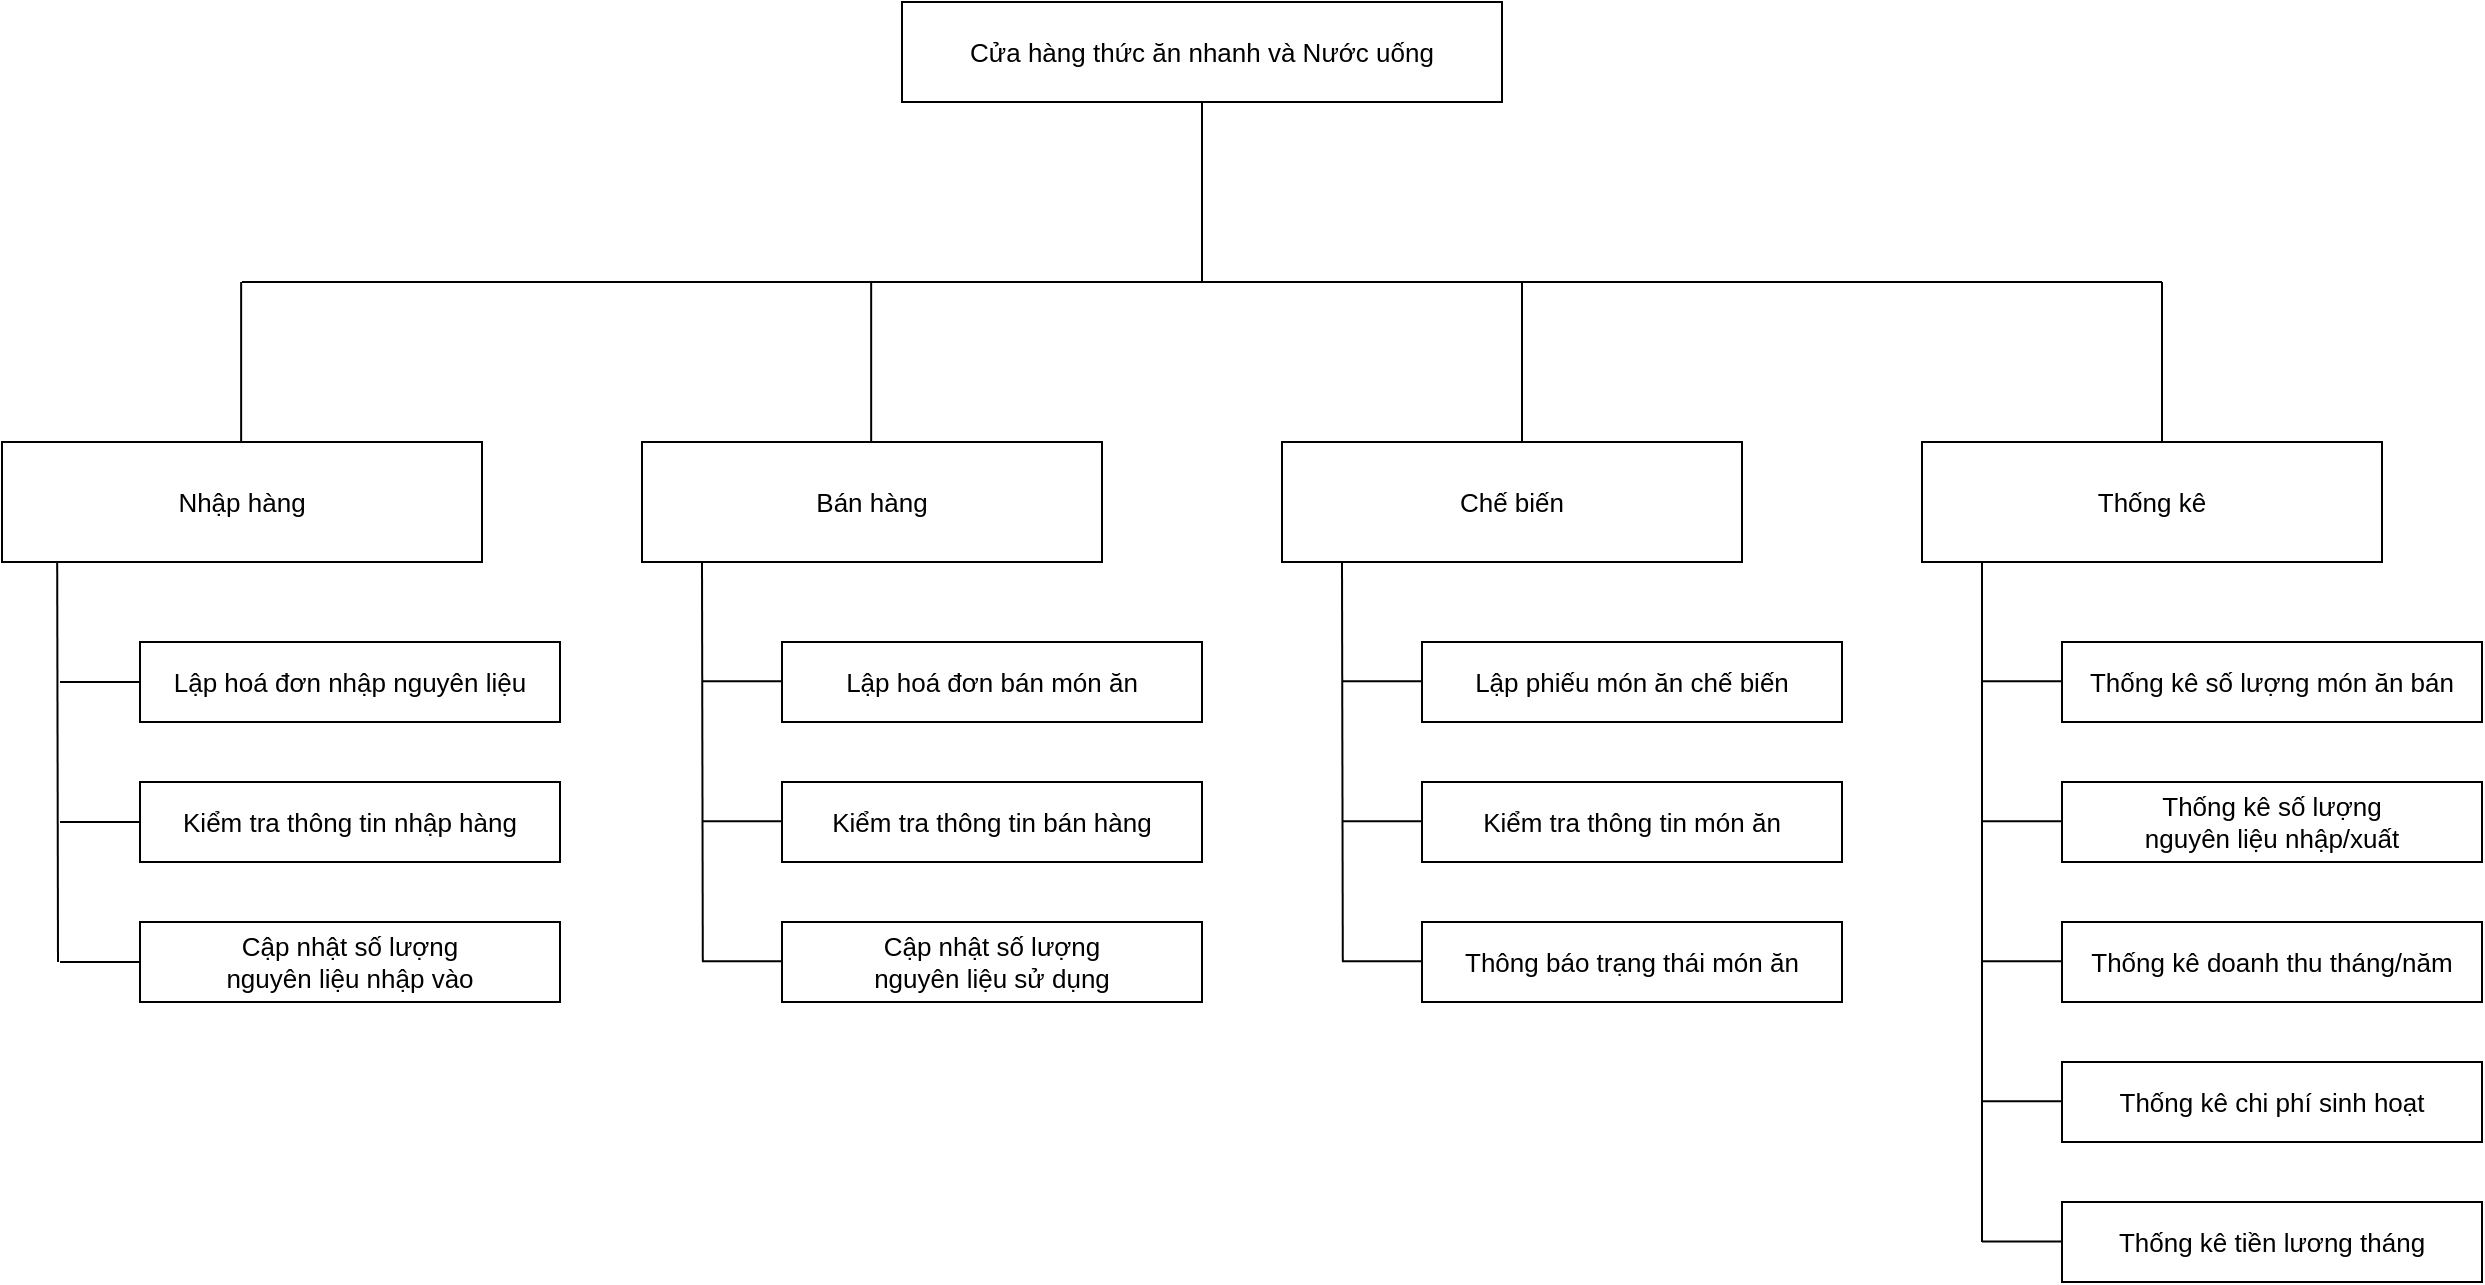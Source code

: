 <mxfile version="16.5.1" type="device" pages="5"><diagram id="92L5jAQkC2fiGvGHDokP" name="Page-1"><mxGraphModel dx="1298" dy="861" grid="1" gridSize="10" guides="1" tooltips="1" connect="1" arrows="1" fold="1" page="1" pageScale="1" pageWidth="3300" pageHeight="4681" math="0" shadow="0"><root><mxCell id="0"/><mxCell id="1" parent="0"/><mxCell id="GFVEJJ_aib_kxutZr2nF-1" value="Cửa hàng thức ăn nhanh và Nước uống" style="rounded=0;whiteSpace=wrap;html=1;fontSize=13;verticalAlign=middle;shadow=0;" parent="1" vertex="1"><mxGeometry x="1110" y="500" width="300" height="50" as="geometry"/></mxCell><mxCell id="GFVEJJ_aib_kxutZr2nF-2" value="" style="endArrow=none;html=1;fontSize=13;verticalAlign=middle;shadow=0;" parent="1" edge="1"><mxGeometry width="50" height="50" relative="1" as="geometry"><mxPoint x="1260" y="640" as="sourcePoint"/><mxPoint x="1260" y="550" as="targetPoint"/><Array as="points"><mxPoint x="1260" y="600"/></Array></mxGeometry></mxCell><mxCell id="GFVEJJ_aib_kxutZr2nF-3" value="" style="endArrow=none;html=1;fontSize=13;verticalAlign=middle;shadow=0;" parent="1" edge="1"><mxGeometry width="50" height="50" relative="1" as="geometry"><mxPoint x="780" y="640" as="sourcePoint"/><mxPoint x="1740" y="640" as="targetPoint"/></mxGeometry></mxCell><mxCell id="GFVEJJ_aib_kxutZr2nF-4" value="" style="endArrow=none;html=1;fontSize=13;verticalAlign=middle;shadow=0;" parent="1" edge="1"><mxGeometry width="50" height="50" relative="1" as="geometry"><mxPoint x="779.57" y="720" as="sourcePoint"/><mxPoint x="779.57" y="640" as="targetPoint"/></mxGeometry></mxCell><mxCell id="GFVEJJ_aib_kxutZr2nF-8" value="Bán hàng" style="rounded=0;whiteSpace=wrap;html=1;fontSize=13;verticalAlign=middle;shadow=0;" parent="1" vertex="1"><mxGeometry x="980" y="720" width="230" height="60" as="geometry"/></mxCell><mxCell id="GFVEJJ_aib_kxutZr2nF-12" value="Nhập hàng" style="rounded=0;whiteSpace=wrap;html=1;fontSize=13;verticalAlign=middle;shadow=0;" parent="1" vertex="1"><mxGeometry x="660" y="720" width="240" height="60" as="geometry"/></mxCell><mxCell id="GFVEJJ_aib_kxutZr2nF-14" value="" style="endArrow=none;html=1;entryX=0.115;entryY=1.006;entryDx=0;entryDy=0;entryPerimeter=0;fontSize=13;verticalAlign=middle;shadow=0;" parent="1" target="GFVEJJ_aib_kxutZr2nF-12" edge="1"><mxGeometry width="50" height="50" relative="1" as="geometry"><mxPoint x="688" y="980" as="sourcePoint"/><mxPoint x="709" y="820" as="targetPoint"/></mxGeometry></mxCell><mxCell id="GFVEJJ_aib_kxutZr2nF-15" value="" style="endArrow=none;html=1;fontSize=13;verticalAlign=middle;shadow=0;" parent="1" edge="1"><mxGeometry width="50" height="50" relative="1" as="geometry"><mxPoint x="689" y="840" as="sourcePoint"/><mxPoint x="729" y="840" as="targetPoint"/></mxGeometry></mxCell><mxCell id="GFVEJJ_aib_kxutZr2nF-16" value="Lập hoá đơn nhập nguyên liệu" style="rounded=0;whiteSpace=wrap;html=1;fontSize=13;verticalAlign=middle;shadow=0;" parent="1" vertex="1"><mxGeometry x="729" y="820" width="210" height="40" as="geometry"/></mxCell><mxCell id="GFVEJJ_aib_kxutZr2nF-17" value="Kiểm tra thông tin nhập hàng" style="rounded=0;whiteSpace=wrap;html=1;fontSize=13;verticalAlign=middle;shadow=0;" parent="1" vertex="1"><mxGeometry x="729" y="890" width="210" height="40" as="geometry"/></mxCell><mxCell id="GFVEJJ_aib_kxutZr2nF-18" value="Cập nhật số lượng &lt;br&gt;nguyên liệu nhập vào" style="rounded=0;whiteSpace=wrap;html=1;fontSize=13;verticalAlign=middle;shadow=0;" parent="1" vertex="1"><mxGeometry x="729" y="960" width="210" height="40" as="geometry"/></mxCell><mxCell id="GFVEJJ_aib_kxutZr2nF-25" value="" style="endArrow=none;html=1;fontSize=13;verticalAlign=middle;shadow=0;" parent="1" edge="1"><mxGeometry width="50" height="50" relative="1" as="geometry"><mxPoint x="689" y="910" as="sourcePoint"/><mxPoint x="729" y="910" as="targetPoint"/></mxGeometry></mxCell><mxCell id="GFVEJJ_aib_kxutZr2nF-26" value="" style="endArrow=none;html=1;entryX=0;entryY=0.5;entryDx=0;entryDy=0;fontSize=13;verticalAlign=middle;shadow=0;" parent="1" target="GFVEJJ_aib_kxutZr2nF-18" edge="1"><mxGeometry width="50" height="50" relative="1" as="geometry"><mxPoint x="689" y="980" as="sourcePoint"/><mxPoint x="759" y="939.33" as="targetPoint"/></mxGeometry></mxCell><mxCell id="GR0yPedR7QF23eUGDt1d-7" value="Cập nhật số lượng &lt;br&gt;nguyên liệu sử dụng" style="rounded=0;whiteSpace=wrap;html=1;fontSize=13;verticalAlign=middle;shadow=0;" parent="1" vertex="1"><mxGeometry x="1050" y="960" width="210" height="40" as="geometry"/></mxCell><mxCell id="GR0yPedR7QF23eUGDt1d-8" value="" style="endArrow=none;html=1;entryX=0;entryY=0.5;entryDx=0;entryDy=0;fontSize=13;verticalAlign=middle;shadow=0;" parent="1" edge="1"><mxGeometry width="50" height="50" relative="1" as="geometry"><mxPoint x="1010" y="979.57" as="sourcePoint"/><mxPoint x="1050" y="979.57" as="targetPoint"/></mxGeometry></mxCell><mxCell id="GR0yPedR7QF23eUGDt1d-9" value="" style="endArrow=none;html=1;entryX=0.115;entryY=1.006;entryDx=0;entryDy=0;entryPerimeter=0;fontSize=13;verticalAlign=middle;shadow=0;" parent="1" edge="1"><mxGeometry width="50" height="50" relative="1" as="geometry"><mxPoint x="1010.4" y="979.64" as="sourcePoint"/><mxPoint x="1010.0" y="780.0" as="targetPoint"/></mxGeometry></mxCell><mxCell id="GR0yPedR7QF23eUGDt1d-10" value="" style="endArrow=none;html=1;entryX=0;entryY=0.5;entryDx=0;entryDy=0;fontSize=13;verticalAlign=middle;shadow=0;" parent="1" edge="1"><mxGeometry width="50" height="50" relative="1" as="geometry"><mxPoint x="1010" y="909.57" as="sourcePoint"/><mxPoint x="1050" y="909.57" as="targetPoint"/></mxGeometry></mxCell><mxCell id="GR0yPedR7QF23eUGDt1d-11" value="Kiểm tra thông tin bán hàng" style="rounded=0;whiteSpace=wrap;html=1;fontSize=13;verticalAlign=middle;shadow=0;" parent="1" vertex="1"><mxGeometry x="1050" y="890" width="210" height="40" as="geometry"/></mxCell><mxCell id="GR0yPedR7QF23eUGDt1d-12" value="" style="endArrow=none;html=1;entryX=0;entryY=0.5;entryDx=0;entryDy=0;fontSize=13;verticalAlign=middle;shadow=0;" parent="1" edge="1"><mxGeometry width="50" height="50" relative="1" as="geometry"><mxPoint x="1010" y="839.57" as="sourcePoint"/><mxPoint x="1050" y="839.57" as="targetPoint"/></mxGeometry></mxCell><mxCell id="GR0yPedR7QF23eUGDt1d-13" value="Lập hoá đơn bán món ăn" style="rounded=0;whiteSpace=wrap;html=1;fontSize=13;verticalAlign=middle;shadow=0;" parent="1" vertex="1"><mxGeometry x="1050" y="820" width="210" height="40" as="geometry"/></mxCell><mxCell id="GR0yPedR7QF23eUGDt1d-22" value="Thống kê" style="rounded=0;whiteSpace=wrap;html=1;fontSize=13;verticalAlign=middle;shadow=0;" parent="1" vertex="1"><mxGeometry x="1620" y="720" width="230" height="60" as="geometry"/></mxCell><mxCell id="GR0yPedR7QF23eUGDt1d-23" value="Thống kê doanh thu tháng/năm" style="rounded=0;whiteSpace=wrap;html=1;fontSize=13;verticalAlign=middle;shadow=0;" parent="1" vertex="1"><mxGeometry x="1690" y="960" width="210" height="40" as="geometry"/></mxCell><mxCell id="GR0yPedR7QF23eUGDt1d-24" value="" style="endArrow=none;html=1;entryX=0;entryY=0.5;entryDx=0;entryDy=0;fontSize=13;verticalAlign=middle;shadow=0;" parent="1" edge="1"><mxGeometry width="50" height="50" relative="1" as="geometry"><mxPoint x="1650" y="979.57" as="sourcePoint"/><mxPoint x="1690" y="979.57" as="targetPoint"/></mxGeometry></mxCell><mxCell id="GR0yPedR7QF23eUGDt1d-25" value="" style="endArrow=none;html=1;entryX=0.115;entryY=1.006;entryDx=0;entryDy=0;entryPerimeter=0;fontSize=13;verticalAlign=middle;shadow=0;" parent="1" edge="1"><mxGeometry width="50" height="50" relative="1" as="geometry"><mxPoint x="1650" y="1120" as="sourcePoint"/><mxPoint x="1650" y="780" as="targetPoint"/></mxGeometry></mxCell><mxCell id="GR0yPedR7QF23eUGDt1d-26" value="" style="endArrow=none;html=1;entryX=0;entryY=0.5;entryDx=0;entryDy=0;fontSize=13;verticalAlign=middle;shadow=0;" parent="1" edge="1"><mxGeometry width="50" height="50" relative="1" as="geometry"><mxPoint x="1650" y="909.57" as="sourcePoint"/><mxPoint x="1690" y="909.57" as="targetPoint"/></mxGeometry></mxCell><mxCell id="GR0yPedR7QF23eUGDt1d-27" value="Thống kê số lượng &lt;br&gt;nguyên liệu nhập/xuất" style="rounded=0;whiteSpace=wrap;html=1;fontSize=13;verticalAlign=middle;shadow=0;" parent="1" vertex="1"><mxGeometry x="1690" y="890" width="210" height="40" as="geometry"/></mxCell><mxCell id="GR0yPedR7QF23eUGDt1d-28" value="" style="endArrow=none;html=1;entryX=0;entryY=0.5;entryDx=0;entryDy=0;fontSize=13;verticalAlign=middle;shadow=0;" parent="1" edge="1"><mxGeometry width="50" height="50" relative="1" as="geometry"><mxPoint x="1650" y="839.57" as="sourcePoint"/><mxPoint x="1690" y="839.57" as="targetPoint"/></mxGeometry></mxCell><mxCell id="GR0yPedR7QF23eUGDt1d-29" value="Thống kê số lượng món ăn bán" style="rounded=0;whiteSpace=wrap;html=1;fontSize=13;verticalAlign=middle;shadow=0;" parent="1" vertex="1"><mxGeometry x="1690" y="820" width="210" height="40" as="geometry"/></mxCell><mxCell id="GR0yPedR7QF23eUGDt1d-30" value="" style="endArrow=none;html=1;fontSize=13;verticalAlign=middle;shadow=0;" parent="1" edge="1"><mxGeometry width="50" height="50" relative="1" as="geometry"><mxPoint x="1094.58" y="720" as="sourcePoint"/><mxPoint x="1094.58" y="640" as="targetPoint"/></mxGeometry></mxCell><mxCell id="GR0yPedR7QF23eUGDt1d-31" value="" style="endArrow=none;html=1;fontSize=13;verticalAlign=middle;shadow=0;" parent="1" edge="1"><mxGeometry width="50" height="50" relative="1" as="geometry"><mxPoint x="1740" y="720" as="sourcePoint"/><mxPoint x="1740" y="640" as="targetPoint"/></mxGeometry></mxCell><mxCell id="GR0yPedR7QF23eUGDt1d-32" value="Thống kê tiền lương tháng" style="rounded=0;whiteSpace=wrap;html=1;fontSize=13;verticalAlign=middle;shadow=0;" parent="1" vertex="1"><mxGeometry x="1690" y="1100" width="210" height="40" as="geometry"/></mxCell><mxCell id="GR0yPedR7QF23eUGDt1d-33" value="" style="endArrow=none;html=1;entryX=0;entryY=0.5;entryDx=0;entryDy=0;fontSize=13;verticalAlign=middle;shadow=0;" parent="1" edge="1"><mxGeometry width="50" height="50" relative="1" as="geometry"><mxPoint x="1650" y="1049.57" as="sourcePoint"/><mxPoint x="1690" y="1049.57" as="targetPoint"/></mxGeometry></mxCell><mxCell id="GR0yPedR7QF23eUGDt1d-34" value="Thống kê chi phí sinh hoạt" style="rounded=0;whiteSpace=wrap;html=1;fontSize=13;verticalAlign=middle;shadow=0;" parent="1" vertex="1"><mxGeometry x="1690" y="1030" width="210" height="40" as="geometry"/></mxCell><mxCell id="GR0yPedR7QF23eUGDt1d-35" value="" style="endArrow=none;html=1;entryX=0;entryY=0.5;entryDx=0;entryDy=0;fontSize=13;verticalAlign=middle;shadow=0;" parent="1" edge="1"><mxGeometry width="50" height="50" relative="1" as="geometry"><mxPoint x="1650" y="1119.71" as="sourcePoint"/><mxPoint x="1690" y="1119.71" as="targetPoint"/></mxGeometry></mxCell><mxCell id="S1Wh0AJSZVCLUAmWsBHw-1" value="Chế biến" style="rounded=0;whiteSpace=wrap;html=1;fontSize=13;verticalAlign=middle;shadow=0;" vertex="1" parent="1"><mxGeometry x="1300" y="720" width="230" height="60" as="geometry"/></mxCell><mxCell id="S1Wh0AJSZVCLUAmWsBHw-2" value="Thông báo trạng thái món ăn" style="rounded=0;whiteSpace=wrap;html=1;fontSize=13;verticalAlign=middle;shadow=0;" vertex="1" parent="1"><mxGeometry x="1370" y="960" width="210" height="40" as="geometry"/></mxCell><mxCell id="S1Wh0AJSZVCLUAmWsBHw-3" value="" style="endArrow=none;html=1;entryX=0;entryY=0.5;entryDx=0;entryDy=0;fontSize=13;verticalAlign=middle;shadow=0;" edge="1" parent="1"><mxGeometry width="50" height="50" relative="1" as="geometry"><mxPoint x="1330" y="979.57" as="sourcePoint"/><mxPoint x="1370" y="979.57" as="targetPoint"/></mxGeometry></mxCell><mxCell id="S1Wh0AJSZVCLUAmWsBHw-4" value="" style="endArrow=none;html=1;entryX=0.115;entryY=1.006;entryDx=0;entryDy=0;entryPerimeter=0;fontSize=13;verticalAlign=middle;shadow=0;" edge="1" parent="1"><mxGeometry width="50" height="50" relative="1" as="geometry"><mxPoint x="1330.4" y="979.64" as="sourcePoint"/><mxPoint x="1330" y="780" as="targetPoint"/></mxGeometry></mxCell><mxCell id="S1Wh0AJSZVCLUAmWsBHw-5" value="" style="endArrow=none;html=1;entryX=0;entryY=0.5;entryDx=0;entryDy=0;fontSize=13;verticalAlign=middle;shadow=0;" edge="1" parent="1"><mxGeometry width="50" height="50" relative="1" as="geometry"><mxPoint x="1330" y="909.57" as="sourcePoint"/><mxPoint x="1370" y="909.57" as="targetPoint"/></mxGeometry></mxCell><mxCell id="S1Wh0AJSZVCLUAmWsBHw-6" value="Kiểm tra thông tin món ăn" style="rounded=0;whiteSpace=wrap;html=1;fontSize=13;verticalAlign=middle;shadow=0;" vertex="1" parent="1"><mxGeometry x="1370" y="890" width="210" height="40" as="geometry"/></mxCell><mxCell id="S1Wh0AJSZVCLUAmWsBHw-7" value="" style="endArrow=none;html=1;entryX=0;entryY=0.5;entryDx=0;entryDy=0;fontSize=13;verticalAlign=middle;shadow=0;" edge="1" parent="1"><mxGeometry width="50" height="50" relative="1" as="geometry"><mxPoint x="1330" y="839.57" as="sourcePoint"/><mxPoint x="1370" y="839.57" as="targetPoint"/></mxGeometry></mxCell><mxCell id="S1Wh0AJSZVCLUAmWsBHw-8" value="Lập phiếu món ăn chế biến" style="rounded=0;whiteSpace=wrap;html=1;fontSize=13;verticalAlign=middle;shadow=0;" vertex="1" parent="1"><mxGeometry x="1370" y="820" width="210" height="40" as="geometry"/></mxCell><mxCell id="S1Wh0AJSZVCLUAmWsBHw-10" value="" style="endArrow=none;html=1;fontSize=13;verticalAlign=middle;shadow=0;" edge="1" parent="1"><mxGeometry width="50" height="50" relative="1" as="geometry"><mxPoint x="1420" y="720" as="sourcePoint"/><mxPoint x="1420" y="640" as="targetPoint"/></mxGeometry></mxCell></root></mxGraphModel></diagram><diagram id="yHpwyc2-Ps7IYz17hujt" name="Page-2"><mxGraphModel dx="1038" dy="689" grid="1" gridSize="10" guides="1" tooltips="1" connect="1" arrows="1" fold="1" page="1" pageScale="1" pageWidth="850" pageHeight="1100" math="0" shadow="0"><root><mxCell id="-Y1yyBkiDjcWaUpAXGQV-0"/><mxCell id="-Y1yyBkiDjcWaUpAXGQV-1" parent="-Y1yyBkiDjcWaUpAXGQV-0"/><mxCell id="-Y1yyBkiDjcWaUpAXGQV-2" value="Nhập hàng" style="rounded=0;whiteSpace=wrap;html=1;fontSize=13;verticalAlign=middle;shadow=0;" parent="-Y1yyBkiDjcWaUpAXGQV-1" vertex="1"><mxGeometry x="660" y="720" width="240" height="60" as="geometry"/></mxCell><mxCell id="-Y1yyBkiDjcWaUpAXGQV-3" value="" style="endArrow=none;html=1;entryX=0.115;entryY=1.006;entryDx=0;entryDy=0;entryPerimeter=0;fontSize=13;verticalAlign=middle;shadow=0;" parent="-Y1yyBkiDjcWaUpAXGQV-1" target="-Y1yyBkiDjcWaUpAXGQV-2" edge="1"><mxGeometry width="50" height="50" relative="1" as="geometry"><mxPoint x="688" y="980" as="sourcePoint"/><mxPoint x="709" y="820" as="targetPoint"/></mxGeometry></mxCell><mxCell id="-Y1yyBkiDjcWaUpAXGQV-4" value="" style="endArrow=none;html=1;fontSize=13;verticalAlign=middle;shadow=0;" parent="-Y1yyBkiDjcWaUpAXGQV-1" edge="1"><mxGeometry width="50" height="50" relative="1" as="geometry"><mxPoint x="689" y="840" as="sourcePoint"/><mxPoint x="729" y="840" as="targetPoint"/></mxGeometry></mxCell><mxCell id="-Y1yyBkiDjcWaUpAXGQV-5" value="Lập hoá đơn nhập hàng" style="rounded=0;whiteSpace=wrap;html=1;fontSize=13;verticalAlign=middle;shadow=0;" parent="-Y1yyBkiDjcWaUpAXGQV-1" vertex="1"><mxGeometry x="729" y="820" width="210" height="40" as="geometry"/></mxCell><mxCell id="-Y1yyBkiDjcWaUpAXGQV-6" value="Kiểm tra thông tin nhập" style="rounded=0;whiteSpace=wrap;html=1;fontSize=13;verticalAlign=middle;shadow=0;" parent="-Y1yyBkiDjcWaUpAXGQV-1" vertex="1"><mxGeometry x="729" y="890" width="210" height="40" as="geometry"/></mxCell><mxCell id="-Y1yyBkiDjcWaUpAXGQV-7" value="Cập nhật số lượng hàng nhập vào" style="rounded=0;whiteSpace=wrap;html=1;fontSize=13;verticalAlign=middle;shadow=0;" parent="-Y1yyBkiDjcWaUpAXGQV-1" vertex="1"><mxGeometry x="729" y="960" width="210" height="40" as="geometry"/></mxCell><mxCell id="-Y1yyBkiDjcWaUpAXGQV-8" value="" style="endArrow=none;html=1;fontSize=13;verticalAlign=middle;shadow=0;" parent="-Y1yyBkiDjcWaUpAXGQV-1" edge="1"><mxGeometry width="50" height="50" relative="1" as="geometry"><mxPoint x="689" y="910" as="sourcePoint"/><mxPoint x="729" y="910" as="targetPoint"/></mxGeometry></mxCell><mxCell id="-Y1yyBkiDjcWaUpAXGQV-9" value="" style="endArrow=none;html=1;entryX=0;entryY=0.5;entryDx=0;entryDy=0;fontSize=13;verticalAlign=middle;shadow=0;" parent="-Y1yyBkiDjcWaUpAXGQV-1" target="-Y1yyBkiDjcWaUpAXGQV-7" edge="1"><mxGeometry width="50" height="50" relative="1" as="geometry"><mxPoint x="689" y="980" as="sourcePoint"/><mxPoint x="759" y="939.33" as="targetPoint"/></mxGeometry></mxCell><mxCell id="_MihKH1nrCbPuucwxbmd-0" value="Nhập hàng" style="rounded=0;whiteSpace=wrap;html=1;fontSize=13;verticalAlign=middle;shadow=0;" vertex="1" parent="-Y1yyBkiDjcWaUpAXGQV-1"><mxGeometry x="660" y="720" width="240" height="60" as="geometry"/></mxCell><mxCell id="_MihKH1nrCbPuucwxbmd-1" value="" style="endArrow=none;html=1;entryX=0.115;entryY=1.006;entryDx=0;entryDy=0;entryPerimeter=0;fontSize=13;verticalAlign=middle;shadow=0;" edge="1" parent="-Y1yyBkiDjcWaUpAXGQV-1" target="_MihKH1nrCbPuucwxbmd-0"><mxGeometry width="50" height="50" relative="1" as="geometry"><mxPoint x="688" y="980" as="sourcePoint"/><mxPoint x="709" y="820" as="targetPoint"/></mxGeometry></mxCell><mxCell id="_MihKH1nrCbPuucwxbmd-2" value="" style="endArrow=none;html=1;fontSize=13;verticalAlign=middle;shadow=0;" edge="1" parent="-Y1yyBkiDjcWaUpAXGQV-1"><mxGeometry width="50" height="50" relative="1" as="geometry"><mxPoint x="689" y="840" as="sourcePoint"/><mxPoint x="729" y="840" as="targetPoint"/></mxGeometry></mxCell><mxCell id="_MihKH1nrCbPuucwxbmd-3" value="Lập hoá đơn nhập hàng" style="rounded=0;whiteSpace=wrap;html=1;fontSize=13;verticalAlign=middle;shadow=0;" vertex="1" parent="-Y1yyBkiDjcWaUpAXGQV-1"><mxGeometry x="729" y="820" width="210" height="40" as="geometry"/></mxCell><mxCell id="_MihKH1nrCbPuucwxbmd-4" value="Kiểm tra thông tin nhập hàng" style="rounded=0;whiteSpace=wrap;html=1;fontSize=13;verticalAlign=middle;shadow=0;" vertex="1" parent="-Y1yyBkiDjcWaUpAXGQV-1"><mxGeometry x="729" y="890" width="210" height="40" as="geometry"/></mxCell><mxCell id="_MihKH1nrCbPuucwxbmd-5" value="Cập nhật số lượng hàng nhập vào" style="rounded=0;whiteSpace=wrap;html=1;fontSize=13;verticalAlign=middle;shadow=0;" vertex="1" parent="-Y1yyBkiDjcWaUpAXGQV-1"><mxGeometry x="729" y="960" width="210" height="40" as="geometry"/></mxCell><mxCell id="_MihKH1nrCbPuucwxbmd-6" value="" style="endArrow=none;html=1;fontSize=13;verticalAlign=middle;shadow=0;" edge="1" parent="-Y1yyBkiDjcWaUpAXGQV-1"><mxGeometry width="50" height="50" relative="1" as="geometry"><mxPoint x="689" y="910" as="sourcePoint"/><mxPoint x="729" y="910" as="targetPoint"/></mxGeometry></mxCell><mxCell id="_MihKH1nrCbPuucwxbmd-7" value="" style="endArrow=none;html=1;entryX=0;entryY=0.5;entryDx=0;entryDy=0;fontSize=13;verticalAlign=middle;shadow=0;" edge="1" parent="-Y1yyBkiDjcWaUpAXGQV-1" target="_MihKH1nrCbPuucwxbmd-5"><mxGeometry width="50" height="50" relative="1" as="geometry"><mxPoint x="689" y="980" as="sourcePoint"/><mxPoint x="759" y="939.33" as="targetPoint"/></mxGeometry></mxCell><mxCell id="rIUfTMhxNk7bUBYQzW9V-0" value="Nhập hàng" style="rounded=0;whiteSpace=wrap;html=1;fontSize=13;verticalAlign=middle;shadow=0;" vertex="1" parent="-Y1yyBkiDjcWaUpAXGQV-1"><mxGeometry x="660" y="720" width="240" height="60" as="geometry"/></mxCell><mxCell id="rIUfTMhxNk7bUBYQzW9V-1" value="" style="endArrow=none;html=1;entryX=0.115;entryY=1.006;entryDx=0;entryDy=0;entryPerimeter=0;fontSize=13;verticalAlign=middle;shadow=0;" edge="1" parent="-Y1yyBkiDjcWaUpAXGQV-1" target="rIUfTMhxNk7bUBYQzW9V-0"><mxGeometry width="50" height="50" relative="1" as="geometry"><mxPoint x="688" y="980" as="sourcePoint"/><mxPoint x="709" y="820" as="targetPoint"/></mxGeometry></mxCell><mxCell id="rIUfTMhxNk7bUBYQzW9V-2" value="" style="endArrow=none;html=1;fontSize=13;verticalAlign=middle;shadow=0;" edge="1" parent="-Y1yyBkiDjcWaUpAXGQV-1"><mxGeometry width="50" height="50" relative="1" as="geometry"><mxPoint x="689" y="840" as="sourcePoint"/><mxPoint x="729" y="840" as="targetPoint"/></mxGeometry></mxCell><mxCell id="rIUfTMhxNk7bUBYQzW9V-3" value="Lập hoá đơn nhập nguyên liệu" style="rounded=0;whiteSpace=wrap;html=1;fontSize=13;verticalAlign=middle;shadow=0;" vertex="1" parent="-Y1yyBkiDjcWaUpAXGQV-1"><mxGeometry x="729" y="820" width="210" height="40" as="geometry"/></mxCell><mxCell id="rIUfTMhxNk7bUBYQzW9V-4" value="Kiểm tra thông tin nhập hàng" style="rounded=0;whiteSpace=wrap;html=1;fontSize=13;verticalAlign=middle;shadow=0;" vertex="1" parent="-Y1yyBkiDjcWaUpAXGQV-1"><mxGeometry x="729" y="890" width="210" height="40" as="geometry"/></mxCell><mxCell id="rIUfTMhxNk7bUBYQzW9V-5" value="Cập nhật số lượng nguyên liệu nhập vào" style="rounded=0;whiteSpace=wrap;html=1;fontSize=13;verticalAlign=middle;shadow=0;" vertex="1" parent="-Y1yyBkiDjcWaUpAXGQV-1"><mxGeometry x="729" y="960" width="210" height="40" as="geometry"/></mxCell><mxCell id="rIUfTMhxNk7bUBYQzW9V-6" value="" style="endArrow=none;html=1;fontSize=13;verticalAlign=middle;shadow=0;" edge="1" parent="-Y1yyBkiDjcWaUpAXGQV-1"><mxGeometry width="50" height="50" relative="1" as="geometry"><mxPoint x="689" y="910" as="sourcePoint"/><mxPoint x="729" y="910" as="targetPoint"/></mxGeometry></mxCell><mxCell id="rIUfTMhxNk7bUBYQzW9V-7" value="" style="endArrow=none;html=1;entryX=0;entryY=0.5;entryDx=0;entryDy=0;fontSize=13;verticalAlign=middle;shadow=0;" edge="1" parent="-Y1yyBkiDjcWaUpAXGQV-1" target="rIUfTMhxNk7bUBYQzW9V-5"><mxGeometry width="50" height="50" relative="1" as="geometry"><mxPoint x="689" y="980" as="sourcePoint"/><mxPoint x="759" y="939.33" as="targetPoint"/></mxGeometry></mxCell><mxCell id="QLbY_rpCfVtl8cCFtc2B-0" value="Nhập hàng" style="rounded=0;whiteSpace=wrap;html=1;fontSize=13;verticalAlign=middle;shadow=0;" vertex="1" parent="-Y1yyBkiDjcWaUpAXGQV-1"><mxGeometry x="660" y="720" width="240" height="60" as="geometry"/></mxCell><mxCell id="QLbY_rpCfVtl8cCFtc2B-1" value="" style="endArrow=none;html=1;entryX=0.115;entryY=1.006;entryDx=0;entryDy=0;entryPerimeter=0;fontSize=13;verticalAlign=middle;shadow=0;" edge="1" parent="-Y1yyBkiDjcWaUpAXGQV-1" target="QLbY_rpCfVtl8cCFtc2B-0"><mxGeometry width="50" height="50" relative="1" as="geometry"><mxPoint x="688" y="980" as="sourcePoint"/><mxPoint x="709" y="820" as="targetPoint"/></mxGeometry></mxCell><mxCell id="QLbY_rpCfVtl8cCFtc2B-2" value="" style="endArrow=none;html=1;fontSize=13;verticalAlign=middle;shadow=0;" edge="1" parent="-Y1yyBkiDjcWaUpAXGQV-1"><mxGeometry width="50" height="50" relative="1" as="geometry"><mxPoint x="689" y="840" as="sourcePoint"/><mxPoint x="729" y="840" as="targetPoint"/></mxGeometry></mxCell><mxCell id="QLbY_rpCfVtl8cCFtc2B-3" value="Lập hoá đơn nhập nguyên liệu" style="rounded=0;whiteSpace=wrap;html=1;fontSize=13;verticalAlign=middle;shadow=0;" vertex="1" parent="-Y1yyBkiDjcWaUpAXGQV-1"><mxGeometry x="729" y="820" width="210" height="40" as="geometry"/></mxCell><mxCell id="QLbY_rpCfVtl8cCFtc2B-4" value="Kiểm tra thông tin nhập hàng" style="rounded=0;whiteSpace=wrap;html=1;fontSize=13;verticalAlign=middle;shadow=0;" vertex="1" parent="-Y1yyBkiDjcWaUpAXGQV-1"><mxGeometry x="729" y="890" width="210" height="40" as="geometry"/></mxCell><mxCell id="QLbY_rpCfVtl8cCFtc2B-5" value="Cập nhật số lượng &lt;br&gt;nguyên liệu nhập vào" style="rounded=0;whiteSpace=wrap;html=1;fontSize=13;verticalAlign=middle;shadow=0;" vertex="1" parent="-Y1yyBkiDjcWaUpAXGQV-1"><mxGeometry x="729" y="960" width="210" height="40" as="geometry"/></mxCell><mxCell id="QLbY_rpCfVtl8cCFtc2B-6" value="" style="endArrow=none;html=1;fontSize=13;verticalAlign=middle;shadow=0;" edge="1" parent="-Y1yyBkiDjcWaUpAXGQV-1"><mxGeometry width="50" height="50" relative="1" as="geometry"><mxPoint x="689" y="910" as="sourcePoint"/><mxPoint x="729" y="910" as="targetPoint"/></mxGeometry></mxCell><mxCell id="QLbY_rpCfVtl8cCFtc2B-7" value="" style="endArrow=none;html=1;entryX=0;entryY=0.5;entryDx=0;entryDy=0;fontSize=13;verticalAlign=middle;shadow=0;" edge="1" parent="-Y1yyBkiDjcWaUpAXGQV-1" target="QLbY_rpCfVtl8cCFtc2B-5"><mxGeometry width="50" height="50" relative="1" as="geometry"><mxPoint x="689" y="980" as="sourcePoint"/><mxPoint x="759" y="939.33" as="targetPoint"/></mxGeometry></mxCell></root></mxGraphModel></diagram><diagram id="7O7JaGc0agG2iSI5efy8" name="Page-3"><mxGraphModel dx="188" dy="689" grid="1" gridSize="10" guides="1" tooltips="1" connect="1" arrows="1" fold="1" page="1" pageScale="1" pageWidth="850" pageHeight="1100" math="0" shadow="0"><root><mxCell id="NiLjOvcoBrjUHfaS87ff-0"/><mxCell id="NiLjOvcoBrjUHfaS87ff-1" parent="NiLjOvcoBrjUHfaS87ff-0"/><mxCell id="NiLjOvcoBrjUHfaS87ff-2" value="Bán hàng" style="rounded=0;whiteSpace=wrap;html=1;fontSize=13;verticalAlign=middle;shadow=0;" parent="NiLjOvcoBrjUHfaS87ff-1" vertex="1"><mxGeometry x="980" y="720" width="230" height="60" as="geometry"/></mxCell><mxCell id="NiLjOvcoBrjUHfaS87ff-3" value="Cập nhật số lượng hàng bán ra" style="rounded=0;whiteSpace=wrap;html=1;fontSize=13;verticalAlign=middle;shadow=0;" parent="NiLjOvcoBrjUHfaS87ff-1" vertex="1"><mxGeometry x="1050" y="960" width="210" height="40" as="geometry"/></mxCell><mxCell id="NiLjOvcoBrjUHfaS87ff-4" value="" style="endArrow=none;html=1;entryX=0;entryY=0.5;entryDx=0;entryDy=0;fontSize=13;verticalAlign=middle;shadow=0;" parent="NiLjOvcoBrjUHfaS87ff-1" edge="1"><mxGeometry width="50" height="50" relative="1" as="geometry"><mxPoint x="1010" y="979.57" as="sourcePoint"/><mxPoint x="1050" y="979.57" as="targetPoint"/></mxGeometry></mxCell><mxCell id="NiLjOvcoBrjUHfaS87ff-5" value="" style="endArrow=none;html=1;entryX=0.115;entryY=1.006;entryDx=0;entryDy=0;entryPerimeter=0;fontSize=13;verticalAlign=middle;shadow=0;" parent="NiLjOvcoBrjUHfaS87ff-1" edge="1"><mxGeometry width="50" height="50" relative="1" as="geometry"><mxPoint x="1010.4" y="979.64" as="sourcePoint"/><mxPoint x="1010" y="780" as="targetPoint"/></mxGeometry></mxCell><mxCell id="NiLjOvcoBrjUHfaS87ff-6" value="" style="endArrow=none;html=1;entryX=0;entryY=0.5;entryDx=0;entryDy=0;fontSize=13;verticalAlign=middle;shadow=0;" parent="NiLjOvcoBrjUHfaS87ff-1" edge="1"><mxGeometry width="50" height="50" relative="1" as="geometry"><mxPoint x="1010" y="909.57" as="sourcePoint"/><mxPoint x="1050" y="909.57" as="targetPoint"/></mxGeometry></mxCell><mxCell id="NiLjOvcoBrjUHfaS87ff-7" value="Kiểm tra thông tin nhập" style="rounded=0;whiteSpace=wrap;html=1;fontSize=13;verticalAlign=middle;shadow=0;" parent="NiLjOvcoBrjUHfaS87ff-1" vertex="1"><mxGeometry x="1050" y="890" width="210" height="40" as="geometry"/></mxCell><mxCell id="NiLjOvcoBrjUHfaS87ff-8" value="" style="endArrow=none;html=1;entryX=0;entryY=0.5;entryDx=0;entryDy=0;fontSize=13;verticalAlign=middle;shadow=0;" parent="NiLjOvcoBrjUHfaS87ff-1" edge="1"><mxGeometry width="50" height="50" relative="1" as="geometry"><mxPoint x="1010" y="839.57" as="sourcePoint"/><mxPoint x="1050" y="839.57" as="targetPoint"/></mxGeometry></mxCell><mxCell id="NiLjOvcoBrjUHfaS87ff-9" value="Lập hoá đơn bán hàng" style="rounded=0;whiteSpace=wrap;html=1;fontSize=13;verticalAlign=middle;shadow=0;" parent="NiLjOvcoBrjUHfaS87ff-1" vertex="1"><mxGeometry x="1050" y="820" width="210" height="40" as="geometry"/></mxCell><mxCell id="LK1VzSodfX6lfC7PUlMV-0" value="Bán hàng" style="rounded=0;whiteSpace=wrap;html=1;fontSize=13;verticalAlign=middle;shadow=0;" vertex="1" parent="NiLjOvcoBrjUHfaS87ff-1"><mxGeometry x="980" y="720" width="230" height="60" as="geometry"/></mxCell><mxCell id="LK1VzSodfX6lfC7PUlMV-1" value="Cập nhật số lượng hàng bán ra" style="rounded=0;whiteSpace=wrap;html=1;fontSize=13;verticalAlign=middle;shadow=0;" vertex="1" parent="NiLjOvcoBrjUHfaS87ff-1"><mxGeometry x="1050" y="960" width="210" height="40" as="geometry"/></mxCell><mxCell id="LK1VzSodfX6lfC7PUlMV-2" value="" style="endArrow=none;html=1;entryX=0;entryY=0.5;entryDx=0;entryDy=0;fontSize=13;verticalAlign=middle;shadow=0;" edge="1" parent="NiLjOvcoBrjUHfaS87ff-1"><mxGeometry width="50" height="50" relative="1" as="geometry"><mxPoint x="1010" y="979.57" as="sourcePoint"/><mxPoint x="1050" y="979.57" as="targetPoint"/></mxGeometry></mxCell><mxCell id="LK1VzSodfX6lfC7PUlMV-3" value="" style="endArrow=none;html=1;entryX=0.115;entryY=1.006;entryDx=0;entryDy=0;entryPerimeter=0;fontSize=13;verticalAlign=middle;shadow=0;" edge="1" parent="NiLjOvcoBrjUHfaS87ff-1"><mxGeometry width="50" height="50" relative="1" as="geometry"><mxPoint x="1010.4" y="979.64" as="sourcePoint"/><mxPoint x="1010" y="780" as="targetPoint"/></mxGeometry></mxCell><mxCell id="LK1VzSodfX6lfC7PUlMV-4" value="" style="endArrow=none;html=1;entryX=0;entryY=0.5;entryDx=0;entryDy=0;fontSize=13;verticalAlign=middle;shadow=0;" edge="1" parent="NiLjOvcoBrjUHfaS87ff-1"><mxGeometry width="50" height="50" relative="1" as="geometry"><mxPoint x="1010" y="909.57" as="sourcePoint"/><mxPoint x="1050" y="909.57" as="targetPoint"/></mxGeometry></mxCell><mxCell id="LK1VzSodfX6lfC7PUlMV-5" value="Kiểm tra thông tin bán hàng" style="rounded=0;whiteSpace=wrap;html=1;fontSize=13;verticalAlign=middle;shadow=0;" vertex="1" parent="NiLjOvcoBrjUHfaS87ff-1"><mxGeometry x="1050" y="890" width="210" height="40" as="geometry"/></mxCell><mxCell id="LK1VzSodfX6lfC7PUlMV-6" value="" style="endArrow=none;html=1;entryX=0;entryY=0.5;entryDx=0;entryDy=0;fontSize=13;verticalAlign=middle;shadow=0;" edge="1" parent="NiLjOvcoBrjUHfaS87ff-1"><mxGeometry width="50" height="50" relative="1" as="geometry"><mxPoint x="1010" y="839.57" as="sourcePoint"/><mxPoint x="1050" y="839.57" as="targetPoint"/></mxGeometry></mxCell><mxCell id="LK1VzSodfX6lfC7PUlMV-7" value="Lập hoá đơn bán hàng" style="rounded=0;whiteSpace=wrap;html=1;fontSize=13;verticalAlign=middle;shadow=0;" vertex="1" parent="NiLjOvcoBrjUHfaS87ff-1"><mxGeometry x="1050" y="820" width="210" height="40" as="geometry"/></mxCell><mxCell id="NTLZCMhI_n8lM36lHlnB-0" value="Bán hàng" style="rounded=0;whiteSpace=wrap;html=1;fontSize=13;verticalAlign=middle;shadow=0;" vertex="1" parent="NiLjOvcoBrjUHfaS87ff-1"><mxGeometry x="980" y="720" width="230" height="60" as="geometry"/></mxCell><mxCell id="NTLZCMhI_n8lM36lHlnB-1" value="Cập nhật số lượng món ăn bán ra" style="rounded=0;whiteSpace=wrap;html=1;fontSize=13;verticalAlign=middle;shadow=0;" vertex="1" parent="NiLjOvcoBrjUHfaS87ff-1"><mxGeometry x="1050" y="960" width="210" height="40" as="geometry"/></mxCell><mxCell id="NTLZCMhI_n8lM36lHlnB-2" value="" style="endArrow=none;html=1;entryX=0;entryY=0.5;entryDx=0;entryDy=0;fontSize=13;verticalAlign=middle;shadow=0;" edge="1" parent="NiLjOvcoBrjUHfaS87ff-1"><mxGeometry width="50" height="50" relative="1" as="geometry"><mxPoint x="1010" y="979.57" as="sourcePoint"/><mxPoint x="1050" y="979.57" as="targetPoint"/></mxGeometry></mxCell><mxCell id="NTLZCMhI_n8lM36lHlnB-3" value="" style="endArrow=none;html=1;entryX=0.115;entryY=1.006;entryDx=0;entryDy=0;entryPerimeter=0;fontSize=13;verticalAlign=middle;shadow=0;" edge="1" parent="NiLjOvcoBrjUHfaS87ff-1"><mxGeometry width="50" height="50" relative="1" as="geometry"><mxPoint x="1010.4" y="979.64" as="sourcePoint"/><mxPoint x="1010" y="780" as="targetPoint"/></mxGeometry></mxCell><mxCell id="NTLZCMhI_n8lM36lHlnB-4" value="" style="endArrow=none;html=1;entryX=0;entryY=0.5;entryDx=0;entryDy=0;fontSize=13;verticalAlign=middle;shadow=0;" edge="1" parent="NiLjOvcoBrjUHfaS87ff-1"><mxGeometry width="50" height="50" relative="1" as="geometry"><mxPoint x="1010" y="909.57" as="sourcePoint"/><mxPoint x="1050" y="909.57" as="targetPoint"/></mxGeometry></mxCell><mxCell id="NTLZCMhI_n8lM36lHlnB-5" value="Kiểm tra thông tin bán hàng" style="rounded=0;whiteSpace=wrap;html=1;fontSize=13;verticalAlign=middle;shadow=0;" vertex="1" parent="NiLjOvcoBrjUHfaS87ff-1"><mxGeometry x="1050" y="890" width="210" height="40" as="geometry"/></mxCell><mxCell id="NTLZCMhI_n8lM36lHlnB-6" value="" style="endArrow=none;html=1;entryX=0;entryY=0.5;entryDx=0;entryDy=0;fontSize=13;verticalAlign=middle;shadow=0;" edge="1" parent="NiLjOvcoBrjUHfaS87ff-1"><mxGeometry width="50" height="50" relative="1" as="geometry"><mxPoint x="1010" y="839.57" as="sourcePoint"/><mxPoint x="1050" y="839.57" as="targetPoint"/></mxGeometry></mxCell><mxCell id="NTLZCMhI_n8lM36lHlnB-7" value="Lập hoá đơn bán món ăn" style="rounded=0;whiteSpace=wrap;html=1;fontSize=13;verticalAlign=middle;shadow=0;" vertex="1" parent="NiLjOvcoBrjUHfaS87ff-1"><mxGeometry x="1050" y="820" width="210" height="40" as="geometry"/></mxCell><mxCell id="eiTPKMvM2P2LF-gNVUSo-0" value="Bán hàng" style="rounded=0;whiteSpace=wrap;html=1;fontSize=13;verticalAlign=middle;shadow=0;" vertex="1" parent="NiLjOvcoBrjUHfaS87ff-1"><mxGeometry x="980" y="720" width="230" height="60" as="geometry"/></mxCell><mxCell id="eiTPKMvM2P2LF-gNVUSo-1" value="Cập nhật số lượng &lt;br&gt;nguyên liệu sử dụng" style="rounded=0;whiteSpace=wrap;html=1;fontSize=13;verticalAlign=middle;shadow=0;" vertex="1" parent="NiLjOvcoBrjUHfaS87ff-1"><mxGeometry x="1050" y="960" width="210" height="40" as="geometry"/></mxCell><mxCell id="eiTPKMvM2P2LF-gNVUSo-2" value="" style="endArrow=none;html=1;entryX=0;entryY=0.5;entryDx=0;entryDy=0;fontSize=13;verticalAlign=middle;shadow=0;" edge="1" parent="NiLjOvcoBrjUHfaS87ff-1"><mxGeometry width="50" height="50" relative="1" as="geometry"><mxPoint x="1010" y="979.57" as="sourcePoint"/><mxPoint x="1050" y="979.57" as="targetPoint"/></mxGeometry></mxCell><mxCell id="eiTPKMvM2P2LF-gNVUSo-3" value="" style="endArrow=none;html=1;entryX=0.115;entryY=1.006;entryDx=0;entryDy=0;entryPerimeter=0;fontSize=13;verticalAlign=middle;shadow=0;" edge="1" parent="NiLjOvcoBrjUHfaS87ff-1"><mxGeometry width="50" height="50" relative="1" as="geometry"><mxPoint x="1010.4" y="979.64" as="sourcePoint"/><mxPoint x="1010" y="780" as="targetPoint"/></mxGeometry></mxCell><mxCell id="eiTPKMvM2P2LF-gNVUSo-4" value="" style="endArrow=none;html=1;entryX=0;entryY=0.5;entryDx=0;entryDy=0;fontSize=13;verticalAlign=middle;shadow=0;" edge="1" parent="NiLjOvcoBrjUHfaS87ff-1"><mxGeometry width="50" height="50" relative="1" as="geometry"><mxPoint x="1010" y="909.57" as="sourcePoint"/><mxPoint x="1050" y="909.57" as="targetPoint"/></mxGeometry></mxCell><mxCell id="eiTPKMvM2P2LF-gNVUSo-5" value="Kiểm tra thông tin bán hàng" style="rounded=0;whiteSpace=wrap;html=1;fontSize=13;verticalAlign=middle;shadow=0;" vertex="1" parent="NiLjOvcoBrjUHfaS87ff-1"><mxGeometry x="1050" y="890" width="210" height="40" as="geometry"/></mxCell><mxCell id="eiTPKMvM2P2LF-gNVUSo-6" value="" style="endArrow=none;html=1;entryX=0;entryY=0.5;entryDx=0;entryDy=0;fontSize=13;verticalAlign=middle;shadow=0;" edge="1" parent="NiLjOvcoBrjUHfaS87ff-1"><mxGeometry width="50" height="50" relative="1" as="geometry"><mxPoint x="1010" y="839.57" as="sourcePoint"/><mxPoint x="1050" y="839.57" as="targetPoint"/></mxGeometry></mxCell><mxCell id="eiTPKMvM2P2LF-gNVUSo-7" value="Lập hoá đơn bán món ăn" style="rounded=0;whiteSpace=wrap;html=1;fontSize=13;verticalAlign=middle;shadow=0;" vertex="1" parent="NiLjOvcoBrjUHfaS87ff-1"><mxGeometry x="1050" y="820" width="210" height="40" as="geometry"/></mxCell></root></mxGraphModel></diagram><diagram id="Dfl-OF9zSpsbn9AJbIdb" name="Page-4"><mxGraphModel dx="188" dy="689" grid="1" gridSize="10" guides="1" tooltips="1" connect="1" arrows="1" fold="1" page="1" pageScale="1" pageWidth="850" pageHeight="1100" math="0" shadow="0"><root><mxCell id="tNN__de7A4SIsxZNV4lx-0"/><mxCell id="tNN__de7A4SIsxZNV4lx-1" parent="tNN__de7A4SIsxZNV4lx-0"/><mxCell id="tNN__de7A4SIsxZNV4lx-2" value="Thống kê" style="rounded=0;whiteSpace=wrap;html=1;fontSize=13;verticalAlign=middle;shadow=0;" parent="tNN__de7A4SIsxZNV4lx-1" vertex="1"><mxGeometry x="1300" y="720" width="230" height="60" as="geometry"/></mxCell><mxCell id="tNN__de7A4SIsxZNV4lx-3" value="Thống kê doanh thu tháng/năm" style="rounded=0;whiteSpace=wrap;html=1;fontSize=13;verticalAlign=middle;shadow=0;" parent="tNN__de7A4SIsxZNV4lx-1" vertex="1"><mxGeometry x="1370" y="960" width="210" height="40" as="geometry"/></mxCell><mxCell id="tNN__de7A4SIsxZNV4lx-4" value="" style="endArrow=none;html=1;entryX=0;entryY=0.5;entryDx=0;entryDy=0;fontSize=13;verticalAlign=middle;shadow=0;" parent="tNN__de7A4SIsxZNV4lx-1" edge="1"><mxGeometry width="50" height="50" relative="1" as="geometry"><mxPoint x="1330" y="979.57" as="sourcePoint"/><mxPoint x="1370" y="979.57" as="targetPoint"/></mxGeometry></mxCell><mxCell id="tNN__de7A4SIsxZNV4lx-5" value="" style="endArrow=none;html=1;entryX=0.115;entryY=1.006;entryDx=0;entryDy=0;entryPerimeter=0;fontSize=13;verticalAlign=middle;shadow=0;" parent="tNN__de7A4SIsxZNV4lx-1" edge="1"><mxGeometry width="50" height="50" relative="1" as="geometry"><mxPoint x="1330" y="1120" as="sourcePoint"/><mxPoint x="1330" y="780" as="targetPoint"/></mxGeometry></mxCell><mxCell id="tNN__de7A4SIsxZNV4lx-6" value="" style="endArrow=none;html=1;entryX=0;entryY=0.5;entryDx=0;entryDy=0;fontSize=13;verticalAlign=middle;shadow=0;" parent="tNN__de7A4SIsxZNV4lx-1" edge="1"><mxGeometry width="50" height="50" relative="1" as="geometry"><mxPoint x="1330" y="909.57" as="sourcePoint"/><mxPoint x="1370" y="909.57" as="targetPoint"/></mxGeometry></mxCell><mxCell id="tNN__de7A4SIsxZNV4lx-7" value="Thống kê số lượng mặt hàng nhập" style="rounded=0;whiteSpace=wrap;html=1;fontSize=13;verticalAlign=middle;shadow=0;" parent="tNN__de7A4SIsxZNV4lx-1" vertex="1"><mxGeometry x="1370" y="890" width="210" height="40" as="geometry"/></mxCell><mxCell id="tNN__de7A4SIsxZNV4lx-8" value="" style="endArrow=none;html=1;entryX=0;entryY=0.5;entryDx=0;entryDy=0;fontSize=13;verticalAlign=middle;shadow=0;" parent="tNN__de7A4SIsxZNV4lx-1" edge="1"><mxGeometry width="50" height="50" relative="1" as="geometry"><mxPoint x="1330" y="839.57" as="sourcePoint"/><mxPoint x="1370" y="839.57" as="targetPoint"/></mxGeometry></mxCell><mxCell id="tNN__de7A4SIsxZNV4lx-9" value="Thống kê số lượng mặt hàng bán" style="rounded=0;whiteSpace=wrap;html=1;fontSize=13;verticalAlign=middle;shadow=0;" parent="tNN__de7A4SIsxZNV4lx-1" vertex="1"><mxGeometry x="1370" y="820" width="210" height="40" as="geometry"/></mxCell><mxCell id="tNN__de7A4SIsxZNV4lx-10" value="Thống kê tiền lương tháng" style="rounded=0;whiteSpace=wrap;html=1;fontSize=13;verticalAlign=middle;shadow=0;" parent="tNN__de7A4SIsxZNV4lx-1" vertex="1"><mxGeometry x="1370" y="1100" width="210" height="40" as="geometry"/></mxCell><mxCell id="tNN__de7A4SIsxZNV4lx-11" value="" style="endArrow=none;html=1;entryX=0;entryY=0.5;entryDx=0;entryDy=0;fontSize=13;verticalAlign=middle;shadow=0;" parent="tNN__de7A4SIsxZNV4lx-1" edge="1"><mxGeometry width="50" height="50" relative="1" as="geometry"><mxPoint x="1330" y="1049.57" as="sourcePoint"/><mxPoint x="1370" y="1049.57" as="targetPoint"/></mxGeometry></mxCell><mxCell id="tNN__de7A4SIsxZNV4lx-12" value="Thống kê chi phí sinh hoạt" style="rounded=0;whiteSpace=wrap;html=1;fontSize=13;verticalAlign=middle;shadow=0;" parent="tNN__de7A4SIsxZNV4lx-1" vertex="1"><mxGeometry x="1370" y="1030" width="210" height="40" as="geometry"/></mxCell><mxCell id="tNN__de7A4SIsxZNV4lx-13" value="" style="endArrow=none;html=1;entryX=0;entryY=0.5;entryDx=0;entryDy=0;fontSize=13;verticalAlign=middle;shadow=0;" parent="tNN__de7A4SIsxZNV4lx-1" edge="1"><mxGeometry width="50" height="50" relative="1" as="geometry"><mxPoint x="1330" y="1119.71" as="sourcePoint"/><mxPoint x="1370" y="1119.71" as="targetPoint"/></mxGeometry></mxCell><mxCell id="wwv0UqwMNne-JkvZuI50-0" value="Thống kê" style="rounded=0;whiteSpace=wrap;html=1;fontSize=13;verticalAlign=middle;shadow=0;" vertex="1" parent="tNN__de7A4SIsxZNV4lx-1"><mxGeometry x="1300" y="720" width="230" height="60" as="geometry"/></mxCell><mxCell id="wwv0UqwMNne-JkvZuI50-1" value="Thống kê doanh thu tháng/năm" style="rounded=0;whiteSpace=wrap;html=1;fontSize=13;verticalAlign=middle;shadow=0;" vertex="1" parent="tNN__de7A4SIsxZNV4lx-1"><mxGeometry x="1370" y="960" width="210" height="40" as="geometry"/></mxCell><mxCell id="wwv0UqwMNne-JkvZuI50-2" value="" style="endArrow=none;html=1;entryX=0;entryY=0.5;entryDx=0;entryDy=0;fontSize=13;verticalAlign=middle;shadow=0;" edge="1" parent="tNN__de7A4SIsxZNV4lx-1"><mxGeometry width="50" height="50" relative="1" as="geometry"><mxPoint x="1330" y="979.57" as="sourcePoint"/><mxPoint x="1370" y="979.57" as="targetPoint"/></mxGeometry></mxCell><mxCell id="wwv0UqwMNne-JkvZuI50-3" value="" style="endArrow=none;html=1;entryX=0.115;entryY=1.006;entryDx=0;entryDy=0;entryPerimeter=0;fontSize=13;verticalAlign=middle;shadow=0;" edge="1" parent="tNN__de7A4SIsxZNV4lx-1"><mxGeometry width="50" height="50" relative="1" as="geometry"><mxPoint x="1330" y="1120" as="sourcePoint"/><mxPoint x="1330" y="780" as="targetPoint"/></mxGeometry></mxCell><mxCell id="wwv0UqwMNne-JkvZuI50-4" value="" style="endArrow=none;html=1;entryX=0;entryY=0.5;entryDx=0;entryDy=0;fontSize=13;verticalAlign=middle;shadow=0;" edge="1" parent="tNN__de7A4SIsxZNV4lx-1"><mxGeometry width="50" height="50" relative="1" as="geometry"><mxPoint x="1330" y="909.57" as="sourcePoint"/><mxPoint x="1370" y="909.57" as="targetPoint"/></mxGeometry></mxCell><mxCell id="wwv0UqwMNne-JkvZuI50-5" value="Thống kê số lượng &lt;br&gt;nguyên liệu nhập/xuất" style="rounded=0;whiteSpace=wrap;html=1;fontSize=13;verticalAlign=middle;shadow=0;" vertex="1" parent="tNN__de7A4SIsxZNV4lx-1"><mxGeometry x="1370" y="890" width="210" height="40" as="geometry"/></mxCell><mxCell id="wwv0UqwMNne-JkvZuI50-6" value="" style="endArrow=none;html=1;entryX=0;entryY=0.5;entryDx=0;entryDy=0;fontSize=13;verticalAlign=middle;shadow=0;" edge="1" parent="tNN__de7A4SIsxZNV4lx-1"><mxGeometry width="50" height="50" relative="1" as="geometry"><mxPoint x="1330" y="839.57" as="sourcePoint"/><mxPoint x="1370" y="839.57" as="targetPoint"/></mxGeometry></mxCell><mxCell id="wwv0UqwMNne-JkvZuI50-7" value="Thống kê số lượng món ăn bán" style="rounded=0;whiteSpace=wrap;html=1;fontSize=13;verticalAlign=middle;shadow=0;" vertex="1" parent="tNN__de7A4SIsxZNV4lx-1"><mxGeometry x="1370" y="820" width="210" height="40" as="geometry"/></mxCell><mxCell id="wwv0UqwMNne-JkvZuI50-8" value="Thống kê tiền lương tháng" style="rounded=0;whiteSpace=wrap;html=1;fontSize=13;verticalAlign=middle;shadow=0;" vertex="1" parent="tNN__de7A4SIsxZNV4lx-1"><mxGeometry x="1370" y="1100" width="210" height="40" as="geometry"/></mxCell><mxCell id="wwv0UqwMNne-JkvZuI50-9" value="" style="endArrow=none;html=1;entryX=0;entryY=0.5;entryDx=0;entryDy=0;fontSize=13;verticalAlign=middle;shadow=0;" edge="1" parent="tNN__de7A4SIsxZNV4lx-1"><mxGeometry width="50" height="50" relative="1" as="geometry"><mxPoint x="1330" y="1049.57" as="sourcePoint"/><mxPoint x="1370" y="1049.57" as="targetPoint"/></mxGeometry></mxCell><mxCell id="wwv0UqwMNne-JkvZuI50-10" value="Thống kê chi phí sinh hoạt" style="rounded=0;whiteSpace=wrap;html=1;fontSize=13;verticalAlign=middle;shadow=0;" vertex="1" parent="tNN__de7A4SIsxZNV4lx-1"><mxGeometry x="1370" y="1030" width="210" height="40" as="geometry"/></mxCell><mxCell id="wwv0UqwMNne-JkvZuI50-11" value="" style="endArrow=none;html=1;entryX=0;entryY=0.5;entryDx=0;entryDy=0;fontSize=13;verticalAlign=middle;shadow=0;" edge="1" parent="tNN__de7A4SIsxZNV4lx-1"><mxGeometry width="50" height="50" relative="1" as="geometry"><mxPoint x="1330" y="1119.71" as="sourcePoint"/><mxPoint x="1370" y="1119.71" as="targetPoint"/></mxGeometry></mxCell></root></mxGraphModel></diagram><diagram id="dusQq8MqEN9xZ_740YhC" name="Page-5"><mxGraphModel dx="188" dy="689" grid="1" gridSize="10" guides="1" tooltips="1" connect="1" arrows="1" fold="1" page="1" pageScale="1" pageWidth="850" pageHeight="1100" math="0" shadow="0"><root><mxCell id="cd8Zp_bYXFzWPI94GXMN-0"/><mxCell id="cd8Zp_bYXFzWPI94GXMN-1" parent="cd8Zp_bYXFzWPI94GXMN-0"/><mxCell id="cd8Zp_bYXFzWPI94GXMN-2" value="Chế biến" style="rounded=0;whiteSpace=wrap;html=1;fontSize=13;verticalAlign=middle;shadow=0;" vertex="1" parent="cd8Zp_bYXFzWPI94GXMN-1"><mxGeometry x="1300" y="720" width="230" height="60" as="geometry"/></mxCell><mxCell id="cd8Zp_bYXFzWPI94GXMN-3" value="Thông báo trạng thái món ăn" style="rounded=0;whiteSpace=wrap;html=1;fontSize=13;verticalAlign=middle;shadow=0;" vertex="1" parent="cd8Zp_bYXFzWPI94GXMN-1"><mxGeometry x="1370" y="960" width="210" height="40" as="geometry"/></mxCell><mxCell id="cd8Zp_bYXFzWPI94GXMN-4" value="" style="endArrow=none;html=1;entryX=0;entryY=0.5;entryDx=0;entryDy=0;fontSize=13;verticalAlign=middle;shadow=0;" edge="1" parent="cd8Zp_bYXFzWPI94GXMN-1"><mxGeometry width="50" height="50" relative="1" as="geometry"><mxPoint x="1330" y="979.57" as="sourcePoint"/><mxPoint x="1370" y="979.57" as="targetPoint"/></mxGeometry></mxCell><mxCell id="cd8Zp_bYXFzWPI94GXMN-5" value="" style="endArrow=none;html=1;entryX=0.115;entryY=1.006;entryDx=0;entryDy=0;entryPerimeter=0;fontSize=13;verticalAlign=middle;shadow=0;" edge="1" parent="cd8Zp_bYXFzWPI94GXMN-1"><mxGeometry width="50" height="50" relative="1" as="geometry"><mxPoint x="1330.4" y="979.64" as="sourcePoint"/><mxPoint x="1330" y="780.0" as="targetPoint"/></mxGeometry></mxCell><mxCell id="cd8Zp_bYXFzWPI94GXMN-6" value="" style="endArrow=none;html=1;entryX=0;entryY=0.5;entryDx=0;entryDy=0;fontSize=13;verticalAlign=middle;shadow=0;" edge="1" parent="cd8Zp_bYXFzWPI94GXMN-1"><mxGeometry width="50" height="50" relative="1" as="geometry"><mxPoint x="1330" y="909.57" as="sourcePoint"/><mxPoint x="1370" y="909.57" as="targetPoint"/></mxGeometry></mxCell><mxCell id="cd8Zp_bYXFzWPI94GXMN-7" value="Kiểm tra thông tin món ăn" style="rounded=0;whiteSpace=wrap;html=1;fontSize=13;verticalAlign=middle;shadow=0;" vertex="1" parent="cd8Zp_bYXFzWPI94GXMN-1"><mxGeometry x="1370" y="890" width="210" height="40" as="geometry"/></mxCell><mxCell id="cd8Zp_bYXFzWPI94GXMN-8" value="" style="endArrow=none;html=1;entryX=0;entryY=0.5;entryDx=0;entryDy=0;fontSize=13;verticalAlign=middle;shadow=0;" edge="1" parent="cd8Zp_bYXFzWPI94GXMN-1"><mxGeometry width="50" height="50" relative="1" as="geometry"><mxPoint x="1330" y="839.57" as="sourcePoint"/><mxPoint x="1370" y="839.57" as="targetPoint"/></mxGeometry></mxCell><mxCell id="cd8Zp_bYXFzWPI94GXMN-9" value="Lập phiếu món ăn chế biến" style="rounded=0;whiteSpace=wrap;html=1;fontSize=13;verticalAlign=middle;shadow=0;" vertex="1" parent="cd8Zp_bYXFzWPI94GXMN-1"><mxGeometry x="1370" y="820" width="210" height="40" as="geometry"/></mxCell></root></mxGraphModel></diagram></mxfile>